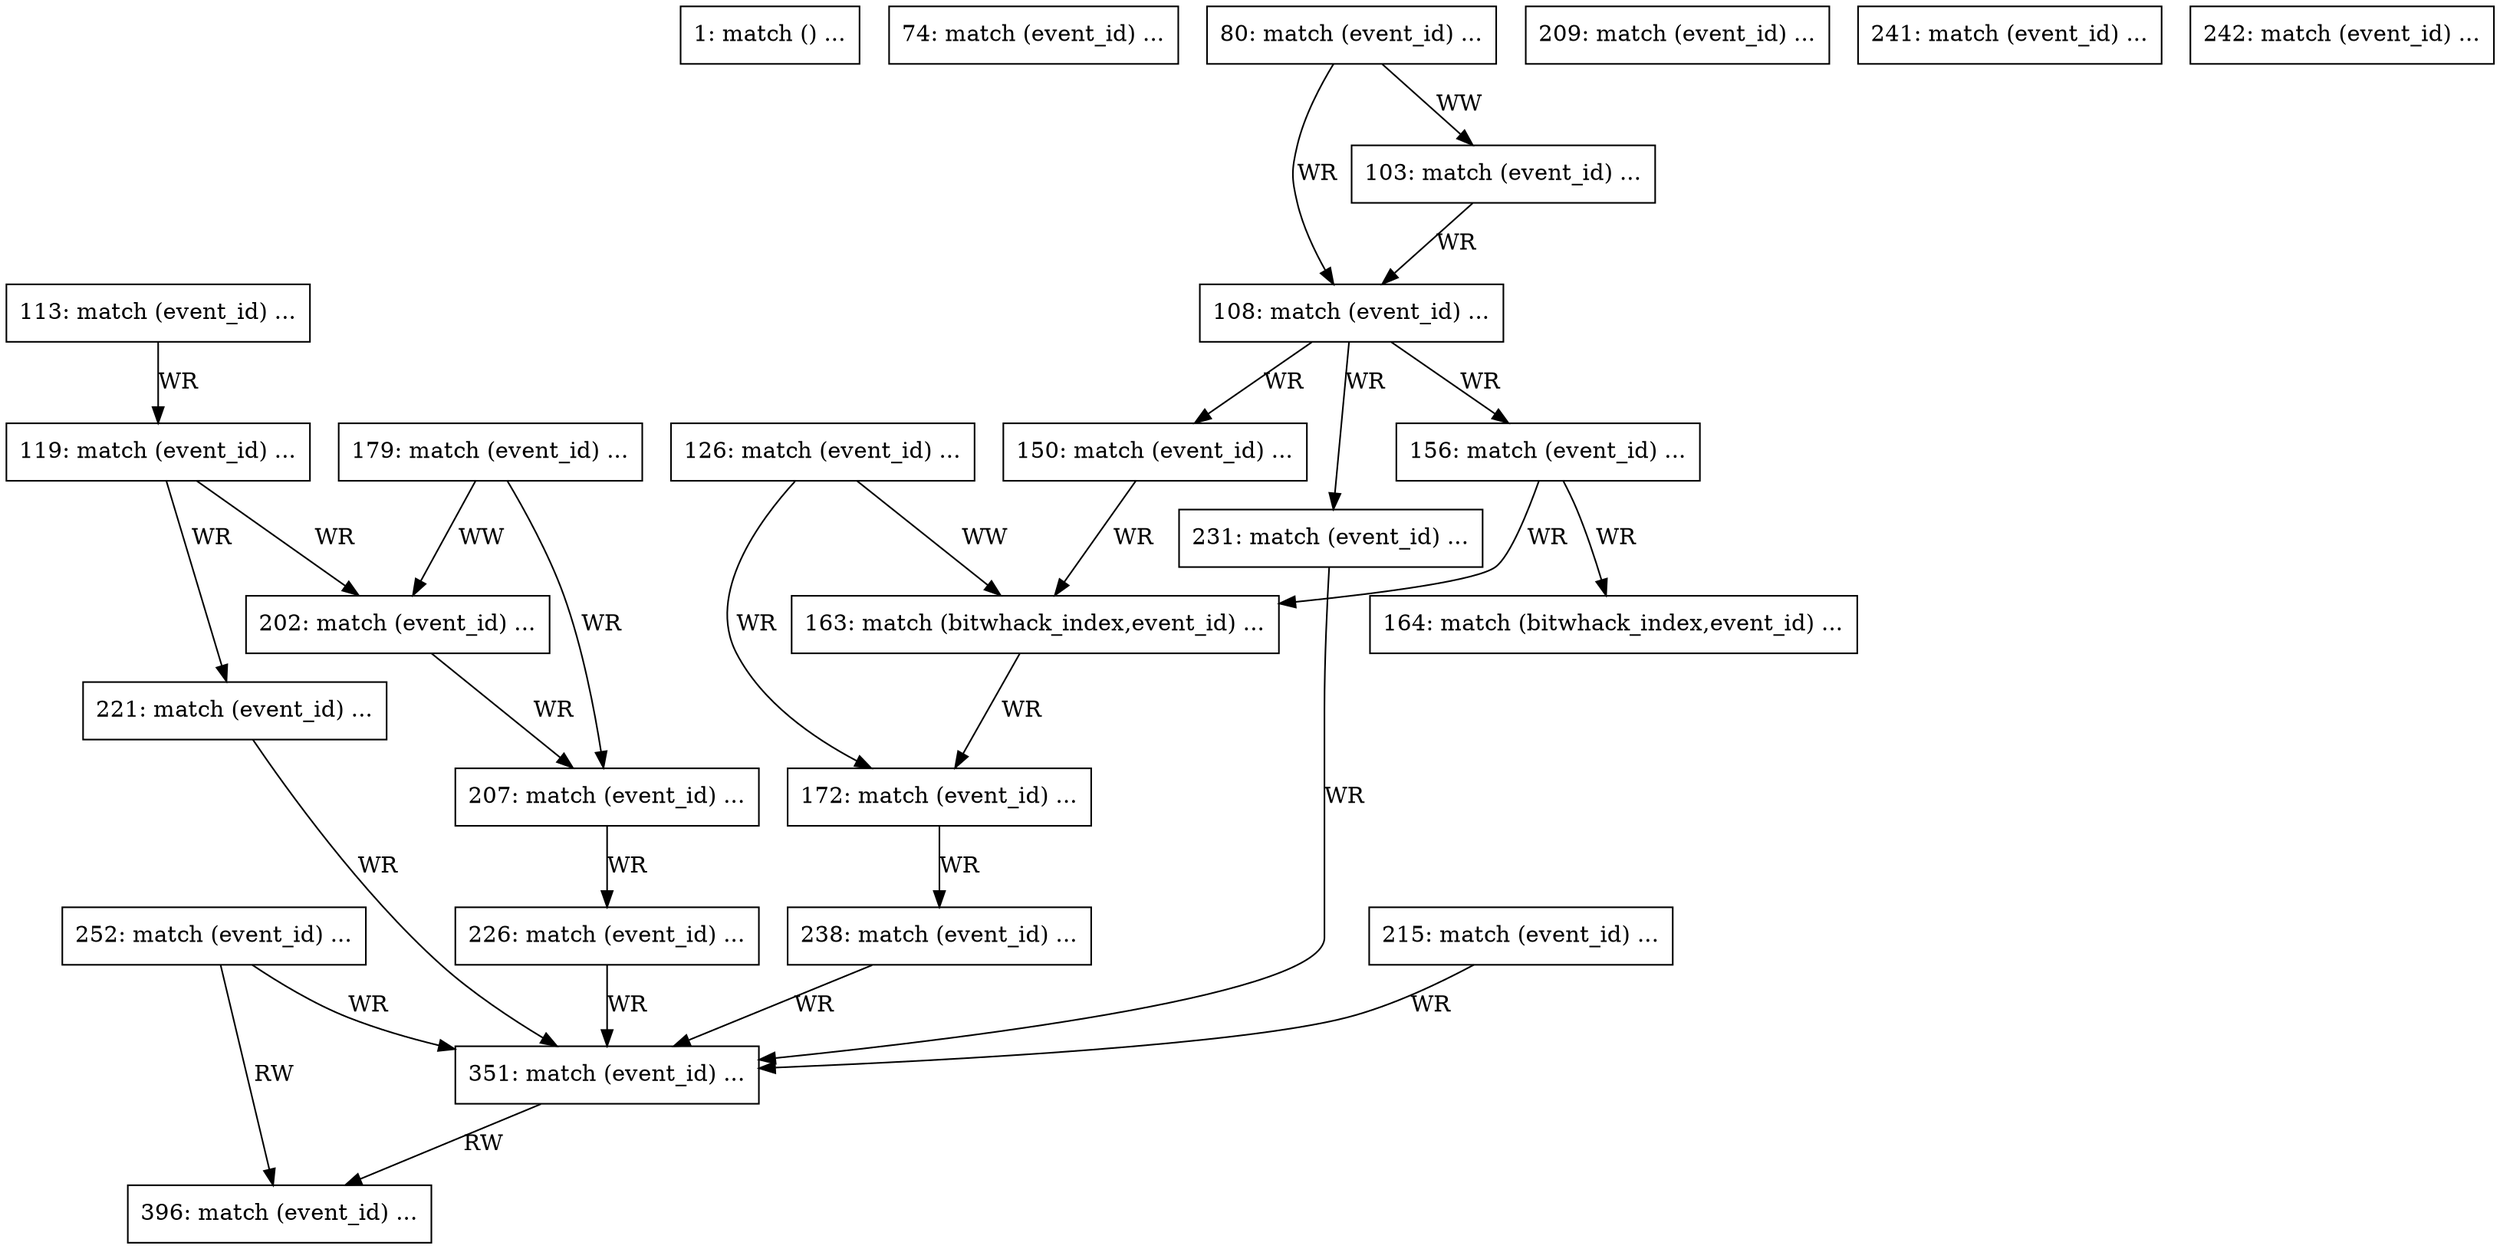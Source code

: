 digraph G {
  "1: match () ...
" [shape=box, ];
  "74: match (event_id) ...
" [shape=box, ];
  "80: match (event_id) ...
" [shape=box, ];
  "103: match (event_id) ...
" [shape=box, ];
  "108: match (event_id) ...
" [shape=box, ];
  "113: match (event_id) ...
" [shape=box, ];
  "119: match (event_id) ...
" [shape=box, ];
  "126: match (event_id) ...
" [shape=box, ];
  "150: match (event_id) ...
" [shape=box, ];
  "156: match (event_id) ...
" [shape=box, ];
  "163: match (bitwhack_index,event_id) ...
" [shape=box, ];
  "164: match (bitwhack_index,event_id) ...
" [shape=box, ];
  "172: match (event_id) ...
" [shape=box, ];
  "179: match (event_id) ...
" [shape=box, ];
  "202: match (event_id) ...
" [shape=box, ];
  "207: match (event_id) ...
" [shape=box, ];
  "209: match (event_id) ...
" [shape=box, ];
  "215: match (event_id) ...
" [shape=box, ];
  "221: match (event_id) ...
" [shape=box, ];
  "226: match (event_id) ...
" [shape=box, ];
  "231: match (event_id) ...
" [shape=box, ];
  "238: match (event_id) ...
" [shape=box, ];
  "241: match (event_id) ...
" [shape=box, ];
  "242: match (event_id) ...
" [shape=box, ];
  "252: match (event_id) ...
" [shape=box, ];
  "351: match (event_id) ...
" [shape=box, ];
  "396: match (event_id) ...
" [shape=box, ];
  
  
  "80: match (event_id) ...
" -> "103: match (event_id) ...
" [label="WW", ];
  "80: match (event_id) ...
" -> "108: match (event_id) ...
" [label="WR", ];
  "103: match (event_id) ...
" -> "108: match (event_id) ...
" [label="WR", ];
  "108: match (event_id) ...
" -> "150: match (event_id) ...
" [label="WR", ];
  "108: match (event_id) ...
" -> "156: match (event_id) ...
" [label="WR", ];
  "108: match (event_id) ...
" -> "231: match (event_id) ...
" [label="WR", ];
  "113: match (event_id) ...
" -> "119: match (event_id) ...
" [label="WR", ];
  "119: match (event_id) ...
" -> "202: match (event_id) ...
" [label="WR", ];
  "119: match (event_id) ...
" -> "221: match (event_id) ...
" [label="WR", ];
  "126: match (event_id) ...
" -> "163: match (bitwhack_index,event_id) ...
" [
  label="WW", ];
  "126: match (event_id) ...
" -> "172: match (event_id) ...
" [label="WR", ];
  "150: match (event_id) ...
" -> "163: match (bitwhack_index,event_id) ...
" [
  label="WR", ];
  "156: match (event_id) ...
" -> "163: match (bitwhack_index,event_id) ...
" [
  label="WR", ];
  "156: match (event_id) ...
" -> "164: match (bitwhack_index,event_id) ...
" [
  label="WR", ];
  "163: match (bitwhack_index,event_id) ...
" -> "172: match (event_id) ...
" [
  label="WR", ];
  "172: match (event_id) ...
" -> "238: match (event_id) ...
" [label="WR", ];
  "179: match (event_id) ...
" -> "202: match (event_id) ...
" [label="WW", ];
  "179: match (event_id) ...
" -> "207: match (event_id) ...
" [label="WR", ];
  "202: match (event_id) ...
" -> "207: match (event_id) ...
" [label="WR", ];
  "207: match (event_id) ...
" -> "226: match (event_id) ...
" [label="WR", ];
  "215: match (event_id) ...
" -> "351: match (event_id) ...
" [label="WR", ];
  "221: match (event_id) ...
" -> "351: match (event_id) ...
" [label="WR", ];
  "226: match (event_id) ...
" -> "351: match (event_id) ...
" [label="WR", ];
  "231: match (event_id) ...
" -> "351: match (event_id) ...
" [label="WR", ];
  "238: match (event_id) ...
" -> "351: match (event_id) ...
" [label="WR", ];
  "252: match (event_id) ...
" -> "351: match (event_id) ...
" [label="WR", ];
  "252: match (event_id) ...
" -> "396: match (event_id) ...
" [label="RW", ];
  "351: match (event_id) ...
" -> "396: match (event_id) ...
" [label="RW", ];
  
  }